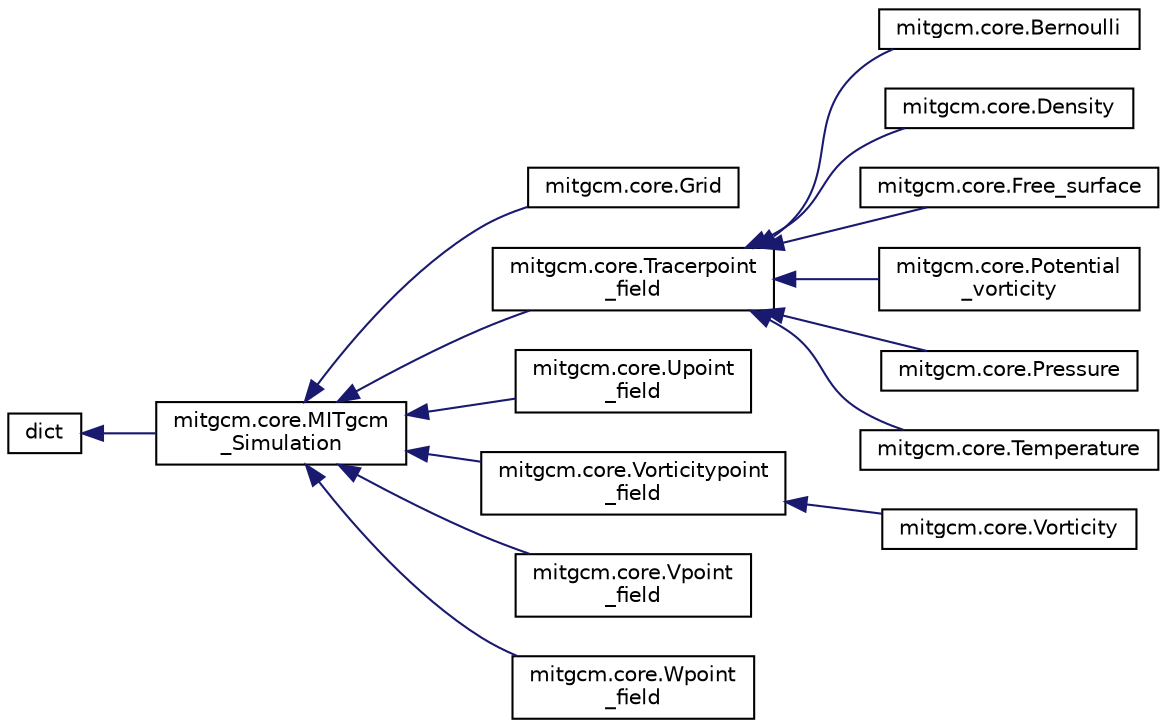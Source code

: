 digraph "Graphical Class Hierarchy"
{
  edge [fontname="Helvetica",fontsize="10",labelfontname="Helvetica",labelfontsize="10"];
  node [fontname="Helvetica",fontsize="10",shape=record];
  rankdir="LR";
  Node1 [label="dict",height=0.2,width=0.4,color="black", fillcolor="white", style="filled",URL="$classdict.html"];
  Node1 -> Node2 [dir="back",color="midnightblue",fontsize="10",style="solid",fontname="Helvetica"];
  Node2 [label="mitgcm.core.MITgcm\l_Simulation",height=0.2,width=0.4,color="black", fillcolor="white", style="filled",URL="$classmitgcm_1_1core_1_1_m_i_tgcm___simulation.html"];
  Node2 -> Node3 [dir="back",color="midnightblue",fontsize="10",style="solid",fontname="Helvetica"];
  Node3 [label="mitgcm.core.Grid",height=0.2,width=0.4,color="black", fillcolor="white", style="filled",URL="$classmitgcm_1_1core_1_1_grid.html"];
  Node2 -> Node4 [dir="back",color="midnightblue",fontsize="10",style="solid",fontname="Helvetica"];
  Node4 [label="mitgcm.core.Tracerpoint\l_field",height=0.2,width=0.4,color="black", fillcolor="white", style="filled",URL="$classmitgcm_1_1core_1_1_tracerpoint__field.html"];
  Node4 -> Node5 [dir="back",color="midnightblue",fontsize="10",style="solid",fontname="Helvetica"];
  Node5 [label="mitgcm.core.Bernoulli",height=0.2,width=0.4,color="black", fillcolor="white", style="filled",URL="$classmitgcm_1_1core_1_1_bernoulli.html"];
  Node4 -> Node6 [dir="back",color="midnightblue",fontsize="10",style="solid",fontname="Helvetica"];
  Node6 [label="mitgcm.core.Density",height=0.2,width=0.4,color="black", fillcolor="white", style="filled",URL="$classmitgcm_1_1core_1_1_density.html"];
  Node4 -> Node7 [dir="back",color="midnightblue",fontsize="10",style="solid",fontname="Helvetica"];
  Node7 [label="mitgcm.core.Free_surface",height=0.2,width=0.4,color="black", fillcolor="white", style="filled",URL="$classmitgcm_1_1core_1_1_free__surface.html"];
  Node4 -> Node8 [dir="back",color="midnightblue",fontsize="10",style="solid",fontname="Helvetica"];
  Node8 [label="mitgcm.core.Potential\l_vorticity",height=0.2,width=0.4,color="black", fillcolor="white", style="filled",URL="$classmitgcm_1_1core_1_1_potential__vorticity.html"];
  Node4 -> Node9 [dir="back",color="midnightblue",fontsize="10",style="solid",fontname="Helvetica"];
  Node9 [label="mitgcm.core.Pressure",height=0.2,width=0.4,color="black", fillcolor="white", style="filled",URL="$classmitgcm_1_1core_1_1_pressure.html"];
  Node4 -> Node10 [dir="back",color="midnightblue",fontsize="10",style="solid",fontname="Helvetica"];
  Node10 [label="mitgcm.core.Temperature",height=0.2,width=0.4,color="black", fillcolor="white", style="filled",URL="$classmitgcm_1_1core_1_1_temperature.html"];
  Node2 -> Node11 [dir="back",color="midnightblue",fontsize="10",style="solid",fontname="Helvetica"];
  Node11 [label="mitgcm.core.Upoint\l_field",height=0.2,width=0.4,color="black", fillcolor="white", style="filled",URL="$classmitgcm_1_1core_1_1_upoint__field.html"];
  Node2 -> Node12 [dir="back",color="midnightblue",fontsize="10",style="solid",fontname="Helvetica"];
  Node12 [label="mitgcm.core.Vorticitypoint\l_field",height=0.2,width=0.4,color="black", fillcolor="white", style="filled",URL="$classmitgcm_1_1core_1_1_vorticitypoint__field.html"];
  Node12 -> Node13 [dir="back",color="midnightblue",fontsize="10",style="solid",fontname="Helvetica"];
  Node13 [label="mitgcm.core.Vorticity",height=0.2,width=0.4,color="black", fillcolor="white", style="filled",URL="$classmitgcm_1_1core_1_1_vorticity.html"];
  Node2 -> Node14 [dir="back",color="midnightblue",fontsize="10",style="solid",fontname="Helvetica"];
  Node14 [label="mitgcm.core.Vpoint\l_field",height=0.2,width=0.4,color="black", fillcolor="white", style="filled",URL="$classmitgcm_1_1core_1_1_vpoint__field.html"];
  Node2 -> Node15 [dir="back",color="midnightblue",fontsize="10",style="solid",fontname="Helvetica"];
  Node15 [label="mitgcm.core.Wpoint\l_field",height=0.2,width=0.4,color="black", fillcolor="white", style="filled",URL="$classmitgcm_1_1core_1_1_wpoint__field.html"];
}
